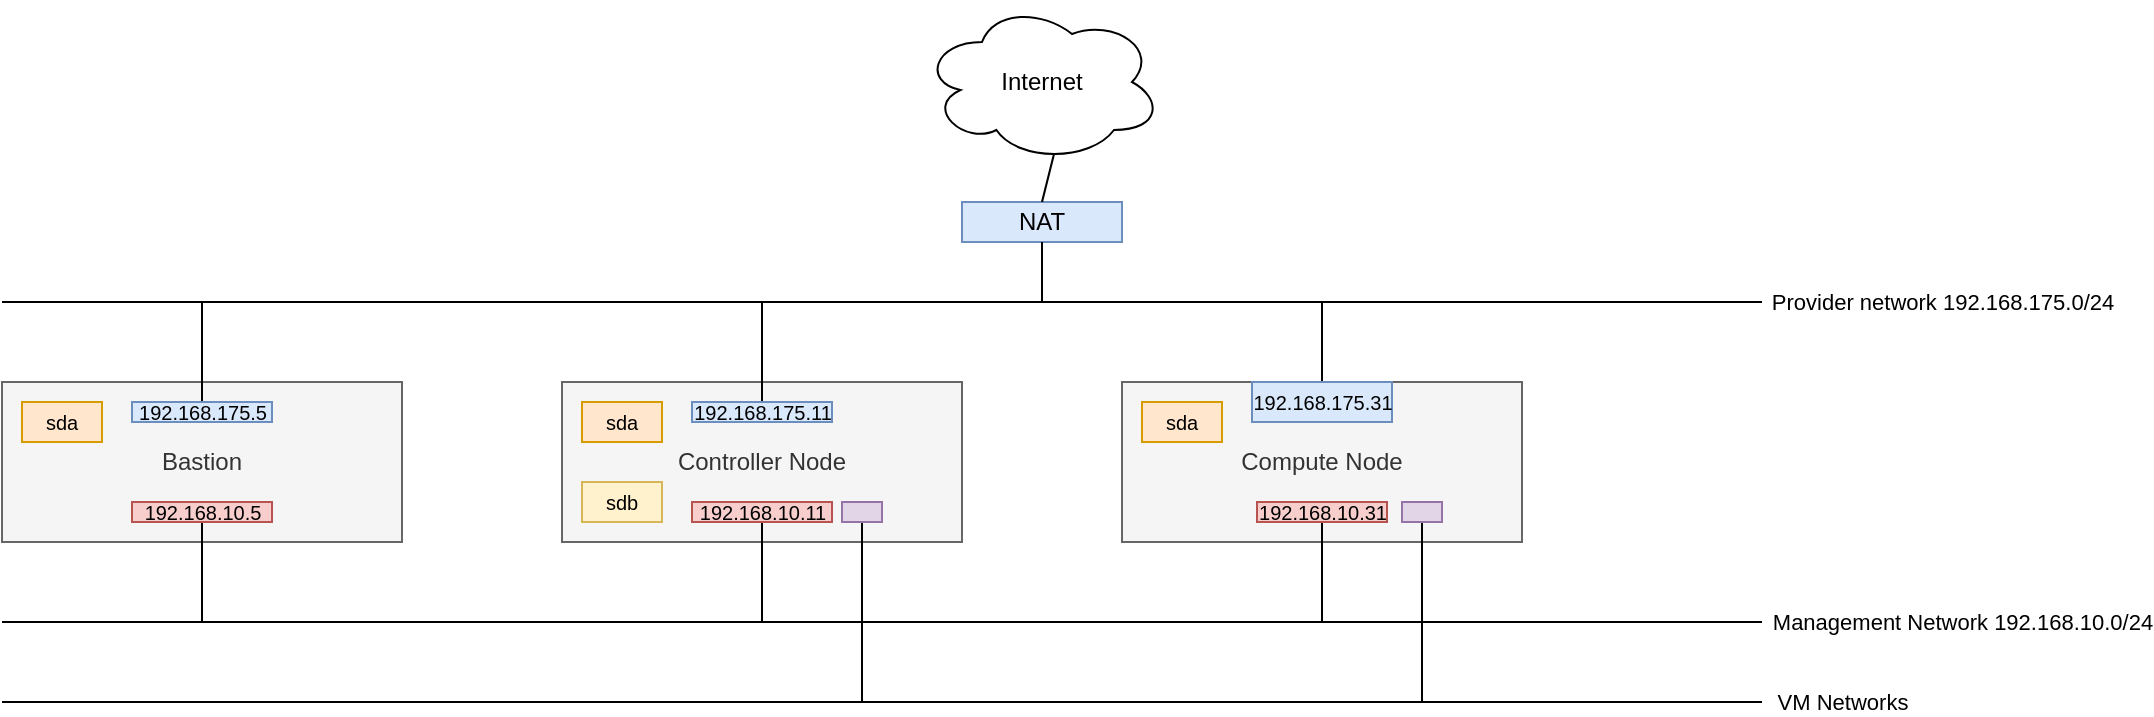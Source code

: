 <mxfile version="13.9.9" type="device"><diagram id="sdtDOeDdNrlHWHlDWXqv" name="Page-1"><mxGraphModel dx="2401" dy="2251" grid="1" gridSize="10" guides="1" tooltips="1" connect="1" arrows="1" fold="1" page="1" pageScale="1" pageWidth="850" pageHeight="1100" math="0" shadow="0"><root><mxCell id="0"/><mxCell id="1" parent="0"/><mxCell id="YhfCAruKhWPBE18rB1Mb-1" value="Controller Node" style="rounded=0;whiteSpace=wrap;html=1;fillColor=#f5f5f5;strokeColor=#666666;fontColor=#333333;" parent="1" vertex="1"><mxGeometry y="80" width="200" height="80" as="geometry"/></mxCell><mxCell id="YhfCAruKhWPBE18rB1Mb-2" value="Compute Node" style="rounded=0;whiteSpace=wrap;html=1;fillColor=#f5f5f5;strokeColor=#666666;fontColor=#333333;" parent="1" vertex="1"><mxGeometry x="280" y="80" width="200" height="80" as="geometry"/></mxCell><mxCell id="YhfCAruKhWPBE18rB1Mb-7" value="Provider network 192.168.175.0/24" style="endArrow=none;html=1;" parent="1" edge="1"><mxGeometry x="1" y="90" width="50" height="50" relative="1" as="geometry"><mxPoint x="-280" y="40" as="sourcePoint"/><mxPoint x="600" y="40" as="targetPoint"/><mxPoint x="90" y="90" as="offset"/></mxGeometry></mxCell><mxCell id="YhfCAruKhWPBE18rB1Mb-8" value="" style="endArrow=none;html=1;exitX=0.5;exitY=0;exitDx=0;exitDy=0;" parent="1" source="YhfCAruKhWPBE18rB1Mb-18" edge="1"><mxGeometry width="50" height="50" relative="1" as="geometry"><mxPoint x="30" y="100" as="sourcePoint"/><mxPoint x="100" y="40" as="targetPoint"/></mxGeometry></mxCell><mxCell id="YhfCAruKhWPBE18rB1Mb-9" value="" style="endArrow=none;html=1;exitX=0.5;exitY=0;exitDx=0;exitDy=0;" parent="1" source="YhfCAruKhWPBE18rB1Mb-2" edge="1"><mxGeometry width="50" height="50" relative="1" as="geometry"><mxPoint x="320" y="110" as="sourcePoint"/><mxPoint x="380" y="40" as="targetPoint"/></mxGeometry></mxCell><mxCell id="YhfCAruKhWPBE18rB1Mb-10" value="VM Networks" style="endArrow=none;html=1;" parent="1" edge="1"><mxGeometry x="1" y="40" width="50" height="50" relative="1" as="geometry"><mxPoint x="-280" y="240" as="sourcePoint"/><mxPoint x="600" y="240" as="targetPoint"/><mxPoint x="40" y="40" as="offset"/></mxGeometry></mxCell><mxCell id="YhfCAruKhWPBE18rB1Mb-11" value="Management Network 192.168.10.0/24" style="endArrow=none;html=1;" parent="1" edge="1"><mxGeometry x="1" y="100" width="50" height="50" relative="1" as="geometry"><mxPoint x="-280" y="200" as="sourcePoint"/><mxPoint x="600" y="200" as="targetPoint"/><mxPoint x="100" y="100" as="offset"/></mxGeometry></mxCell><mxCell id="YhfCAruKhWPBE18rB1Mb-12" value="" style="endArrow=none;html=1;entryX=0.5;entryY=1;entryDx=0;entryDy=0;" parent="1" target="YhfCAruKhWPBE18rB1Mb-26" edge="1"><mxGeometry width="50" height="50" relative="1" as="geometry"><mxPoint x="150" y="240" as="sourcePoint"/><mxPoint x="180" y="170" as="targetPoint"/></mxGeometry></mxCell><mxCell id="YhfCAruKhWPBE18rB1Mb-13" value="" style="endArrow=none;html=1;entryX=0.5;entryY=1;entryDx=0;entryDy=0;" parent="1" target="YhfCAruKhWPBE18rB1Mb-21" edge="1"><mxGeometry width="50" height="50" relative="1" as="geometry"><mxPoint x="100" y="200" as="sourcePoint"/><mxPoint x="110" y="130" as="targetPoint"/></mxGeometry></mxCell><mxCell id="YhfCAruKhWPBE18rB1Mb-14" value="" style="endArrow=none;html=1;entryX=0.5;entryY=1;entryDx=0;entryDy=0;" parent="1" target="YhfCAruKhWPBE18rB1Mb-22" edge="1"><mxGeometry width="50" height="50" relative="1" as="geometry"><mxPoint x="380" y="200" as="sourcePoint"/><mxPoint x="359.58" y="120.0" as="targetPoint"/></mxGeometry></mxCell><mxCell id="YhfCAruKhWPBE18rB1Mb-15" value="" style="endArrow=none;html=1;entryX=0.5;entryY=1;entryDx=0;entryDy=0;" parent="1" target="YhfCAruKhWPBE18rB1Mb-28" edge="1"><mxGeometry width="50" height="50" relative="1" as="geometry"><mxPoint x="430" y="240" as="sourcePoint"/><mxPoint x="435.0" y="110" as="targetPoint"/></mxGeometry></mxCell><mxCell id="YhfCAruKhWPBE18rB1Mb-18" value="192.168.175.11" style="rounded=0;html=1;fillColor=#dae8fc;strokeColor=#6c8ebf;fontSize=10;" parent="1" vertex="1"><mxGeometry x="65" y="90" width="70" height="10" as="geometry"/></mxCell><mxCell id="YhfCAruKhWPBE18rB1Mb-20" value="192.168.175.31" style="rounded=0;html=1;fillColor=#dae8fc;strokeColor=#6c8ebf;fontSize=10;" parent="1" vertex="1"><mxGeometry x="345" y="80" width="70" height="20" as="geometry"/></mxCell><mxCell id="YhfCAruKhWPBE18rB1Mb-21" value="192.168.10.11" style="rounded=0;html=1;fillColor=#f8cecc;strokeColor=#b85450;fontSize=10;" parent="1" vertex="1"><mxGeometry x="65" y="140" width="70" height="10" as="geometry"/></mxCell><mxCell id="YhfCAruKhWPBE18rB1Mb-22" value="192.168.10.31" style="rounded=0;html=1;fillColor=#f8cecc;strokeColor=#b85450;fontSize=10;" parent="1" vertex="1"><mxGeometry x="347.5" y="140" width="65" height="10" as="geometry"/></mxCell><mxCell id="YhfCAruKhWPBE18rB1Mb-23" value="sda" style="rounded=0;whiteSpace=wrap;html=1;fontSize=10;fillColor=#ffe6cc;strokeColor=#d79b00;" parent="1" vertex="1"><mxGeometry x="10" y="90" width="40" height="20" as="geometry"/></mxCell><mxCell id="YhfCAruKhWPBE18rB1Mb-24" value="sdb" style="rounded=0;whiteSpace=wrap;html=1;fontSize=10;fillColor=#fff2cc;strokeColor=#d6b656;" parent="1" vertex="1"><mxGeometry x="10" y="130" width="40" height="20" as="geometry"/></mxCell><mxCell id="YhfCAruKhWPBE18rB1Mb-25" value="sda" style="rounded=0;whiteSpace=wrap;html=1;fontSize=10;fillColor=#ffe6cc;strokeColor=#d79b00;" parent="1" vertex="1"><mxGeometry x="290" y="90" width="40" height="20" as="geometry"/></mxCell><mxCell id="YhfCAruKhWPBE18rB1Mb-26" value="" style="rounded=0;whiteSpace=wrap;html=1;fontSize=10;fillColor=#e1d5e7;strokeColor=#9673a6;" parent="1" vertex="1"><mxGeometry x="140" y="140" width="20" height="10" as="geometry"/></mxCell><mxCell id="YhfCAruKhWPBE18rB1Mb-28" value="" style="rounded=0;whiteSpace=wrap;html=1;fontSize=10;fillColor=#e1d5e7;strokeColor=#9673a6;" parent="1" vertex="1"><mxGeometry x="420" y="140" width="20" height="10" as="geometry"/></mxCell><mxCell id="2v0GeKMR0PtKQRV11fFg-1" value="Internet" style="ellipse;shape=cloud;whiteSpace=wrap;html=1;" parent="1" vertex="1"><mxGeometry x="180" y="-110" width="120" height="80" as="geometry"/></mxCell><mxCell id="2v0GeKMR0PtKQRV11fFg-2" value="NAT" style="rounded=0;whiteSpace=wrap;html=1;fillColor=#dae8fc;strokeColor=#6c8ebf;" parent="1" vertex="1"><mxGeometry x="200" y="-10" width="80" height="20" as="geometry"/></mxCell><mxCell id="2v0GeKMR0PtKQRV11fFg-3" value="" style="endArrow=none;html=1;entryX=0.55;entryY=0.95;entryDx=0;entryDy=0;entryPerimeter=0;exitX=0.5;exitY=0;exitDx=0;exitDy=0;" parent="1" source="2v0GeKMR0PtKQRV11fFg-2" target="2v0GeKMR0PtKQRV11fFg-1" edge="1"><mxGeometry width="50" height="50" relative="1" as="geometry"><mxPoint x="260" y="20" as="sourcePoint"/><mxPoint x="310" y="-30" as="targetPoint"/></mxGeometry></mxCell><mxCell id="2v0GeKMR0PtKQRV11fFg-4" value="" style="endArrow=none;html=1;exitX=0.5;exitY=1;exitDx=0;exitDy=0;" parent="1" source="2v0GeKMR0PtKQRV11fFg-2" edge="1"><mxGeometry width="50" height="50" relative="1" as="geometry"><mxPoint x="250.0" as="sourcePoint"/><mxPoint x="240" y="40" as="targetPoint"/></mxGeometry></mxCell><mxCell id="lH2MxF67niNsZ5wtzFrx-1" value="Bastion" style="rounded=0;whiteSpace=wrap;html=1;fillColor=#f5f5f5;strokeColor=#666666;fontColor=#333333;" vertex="1" parent="1"><mxGeometry x="-280" y="80" width="200" height="80" as="geometry"/></mxCell><mxCell id="lH2MxF67niNsZ5wtzFrx-2" value="" style="endArrow=none;html=1;exitX=0.5;exitY=0;exitDx=0;exitDy=0;" edge="1" parent="1" source="lH2MxF67niNsZ5wtzFrx-5"><mxGeometry width="50" height="50" relative="1" as="geometry"><mxPoint x="-250" y="100" as="sourcePoint"/><mxPoint x="-180.0" y="40" as="targetPoint"/></mxGeometry></mxCell><mxCell id="lH2MxF67niNsZ5wtzFrx-4" value="" style="endArrow=none;html=1;entryX=0.5;entryY=1;entryDx=0;entryDy=0;" edge="1" parent="1" target="lH2MxF67niNsZ5wtzFrx-6"><mxGeometry width="50" height="50" relative="1" as="geometry"><mxPoint x="-180.0" y="200" as="sourcePoint"/><mxPoint x="-170" y="130" as="targetPoint"/></mxGeometry></mxCell><mxCell id="lH2MxF67niNsZ5wtzFrx-5" value="192.168.175.5" style="rounded=0;html=1;fillColor=#dae8fc;strokeColor=#6c8ebf;fontSize=10;" vertex="1" parent="1"><mxGeometry x="-215" y="90" width="70" height="10" as="geometry"/></mxCell><mxCell id="lH2MxF67niNsZ5wtzFrx-6" value="192.168.10.5" style="rounded=0;html=1;fillColor=#f8cecc;strokeColor=#b85450;fontSize=10;" vertex="1" parent="1"><mxGeometry x="-215" y="140" width="70" height="10" as="geometry"/></mxCell><mxCell id="lH2MxF67niNsZ5wtzFrx-7" value="sda" style="rounded=0;whiteSpace=wrap;html=1;fontSize=10;fillColor=#ffe6cc;strokeColor=#d79b00;" vertex="1" parent="1"><mxGeometry x="-270" y="90" width="40" height="20" as="geometry"/></mxCell></root></mxGraphModel></diagram></mxfile>
